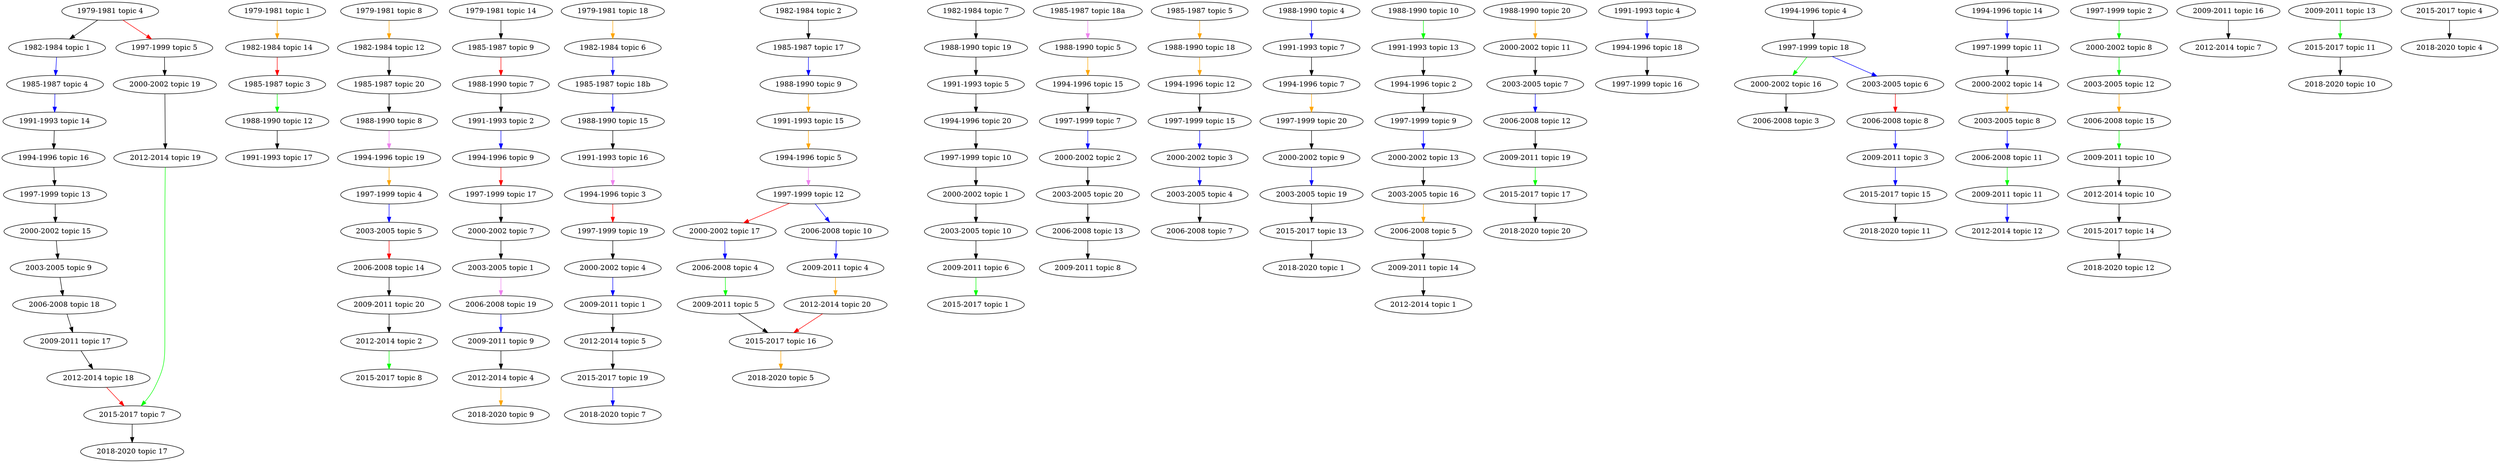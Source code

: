 digraph {
	"1979-1981 topic 4" [label="1979-1981 topic 4"]
	"1979-1981 topic 4" -> "1982-1984 topic 1"
	"1979-1981 topic 1" [label="1979-1981 topic 1"]
	"1979-1981 topic 1" -> "1982-1984 topic 14" [color="orange"]
	"1979-1981 topic 8" [label="1979-1981 topic 8"]
	"1979-1981 topic 8" -> "1982-1984 topic 12" [color="orange"]
	"1979-1981 topic 14" [label="1979-1981 topic 14"]
	"1979-1981 topic 14" -> "1985-1987 topic 9"
	"1979-1981 topic 4" -> "1997-1999 topic 5" [color="red"]
	"1979-1981 topic 18" [label="1979-1981 topic 18"]
	"1979-1981 topic 18" -> "1982-1984 topic 6" [color="orange"]
	"1982-1984 topic 14" [label="1982-1984 topic 14"]
	"1982-1984 topic 14" -> "1985-1987 topic 3" [color="red"]
	"1982-1984 topic 2" [label="1982-1984 topic 2"]
	"1982-1984 topic 2" -> "1985-1987 topic 17"
	"1982-1984 topic 12" [label="1982-1984 topic 12"]
	"1982-1984 topic 12" -> "1985-1987 topic 20"
	"1982-1984 topic 6" [label="1982-1984 topic 6"]
	"1982-1984 topic 6" -> "1985-1987 topic 18b" [color="blue"]
	"1982-1984 topic 7" [label="1982-1984 topic 7"]
	"1982-1984 topic 7" -> "1988-1990 topic 19"
	"1982-1984 topic 1" [label="1982-1984 topic 1"]
	"1982-1984 topic 1" -> "1985-1987 topic 4" [color="blue"]
	"1985-1987 topic 20" [label="1985-1987 topic 20"]
	"1985-1987 topic 20" -> "1988-1990 topic 8"
	"1985-1987 topic 9" [label="1985-1987 topic 9"]
	"1985-1987 topic 9" -> "1988-1990 topic 7" [color="red"]
	"1985-1987 topic 3" [label="1985-1987 topic 3"]
	"1985-1987 topic 3" -> "1988-1990 topic 12" [color="green"]
	"1985-1987 topic 17" [label="1985-1987 topic 17"]
	"1985-1987 topic 17" -> "1988-1990 topic 9" [color="blue"]
	"1985-1987 topic 18a" [label="1985-1987 topic 18a"]
	"1985-1987 topic 18a" -> "1988-1990 topic 5" [color="violet"]
	"1985-1987 topic 18b" [label="1985-1987 topic 18b"]
	"1985-1987 topic 18b" -> "1988-1990 topic 15" [color="blue"]
	"1985-1987 topic 4" [label="1985-1987 topic 4"]
	"1985-1987 topic 4" -> "1991-1993 topic 14" [color="blue"]
	"1985-1987 topic 5" [label="1985-1987 topic 5"]
	"1985-1987 topic 5" -> "1988-1990 topic 18" [color="orange"]
	"1988-1990 topic 7" [label="1988-1990 topic 7"]
	"1988-1990 topic 7" -> "1991-1993 topic 2"
	"1988-1990 topic 12" [label="1988-1990 topic 12"]
	"1988-1990 topic 12" -> "1991-1993 topic 17"
	"1988-1990 topic 15" [label="1988-1990 topic 15"]
	"1988-1990 topic 15" -> "1991-1993 topic 16"
	"1988-1990 topic 19" [label="1988-1990 topic 19"]
	"1988-1990 topic 19" -> "1991-1993 topic 5"
	"1988-1990 topic 4" [label="1988-1990 topic 4"]
	"1988-1990 topic 4" -> "1991-1993 topic 7" [color="blue"]
	"1988-1990 topic 8" [label="1988-1990 topic 8"]
	"1988-1990 topic 8" -> "1994-1996 topic 19" [color="violet"]
	"1988-1990 topic 9" [label="1988-1990 topic 9"]
	"1988-1990 topic 9" -> "1991-1993 topic 15" [color="orange"]
	"1988-1990 topic 10" [label="1988-1990 topic 10"]
	"1988-1990 topic 10" -> "1991-1993 topic 13" [color="green"]
	"1988-1990 topic 5" [label="1988-1990 topic 5"]
	"1988-1990 topic 5" -> "1994-1996 topic 15" [color="orange"]
	"1988-1990 topic 18" [label="1988-1990 topic 18"]
	"1988-1990 topic 18" -> "1994-1996 topic 12" [color="orange"]
	"1988-1990 topic 20" [label="1988-1990 topic 20"]
	"1988-1990 topic 20" -> "2000-2002 topic 11" [color="orange"]
	"1991-1993 topic 16" [label="1991-1993 topic 16"]
	"1991-1993 topic 16" -> "1994-1996 topic 3" [color="violet"]
	"1991-1993 topic 5" [label="1991-1993 topic 5"]
	"1991-1993 topic 5" -> "1994-1996 topic 20"
	"1991-1993 topic 7" [label="1991-1993 topic 7"]
	"1991-1993 topic 7" -> "1994-1996 topic 7"
	"1991-1993 topic 13" [label="1991-1993 topic 13"]
	"1991-1993 topic 13" -> "1994-1996 topic 2"
	"1991-1993 topic 14" [label="1991-1993 topic 14"]
	"1991-1993 topic 14" -> "1994-1996 topic 16"
	"1991-1993 topic 15" [label="1991-1993 topic 15"]
	"1991-1993 topic 15" -> "1994-1996 topic 5" [color="orange"]
	"1991-1993 topic 2" [label="1991-1993 topic 2"]
	"1991-1993 topic 2" -> "1994-1996 topic 9" [color="blue"]
	"1991-1993 topic 4" [label="1991-1993 topic 4"]
	"1991-1993 topic 4" -> "1994-1996 topic 18" [color="blue"]
	"1994-1996 topic 2" [label="1994-1996 topic 2"]
	"1994-1996 topic 2" -> "1997-1999 topic 9"
	"1994-1996 topic 4" [label="1994-1996 topic 4"]
	"1994-1996 topic 4" -> "1997-1999 topic 18"
	"1994-1996 topic 14" [label="1994-1996 topic 14"]
	"1994-1996 topic 14" -> "1997-1999 topic 11" [color="blue"]
	"1994-1996 topic 12" [label="1994-1996 topic 12"]
	"1994-1996 topic 12" -> "1997-1999 topic 15"
	"1994-1996 topic 15" [label="1994-1996 topic 15"]
	"1994-1996 topic 15" -> "1997-1999 topic 7"
	"1994-1996 topic 5" [label="1994-1996 topic 5"]
	"1994-1996 topic 5" -> "1997-1999 topic 12" [color="violet"]
	"1994-1996 topic 7" [label="1994-1996 topic 7"]
	"1994-1996 topic 7" -> "1997-1999 topic 20" [color="orange"]
	"1994-1996 topic 9" [label="1994-1996 topic 9"]
	"1994-1996 topic 9" -> "1997-1999 topic 17" [color="red"]
	"1994-1996 topic 16" [label="1994-1996 topic 16"]
	"1994-1996 topic 16" -> "1997-1999 topic 13"
	"1994-1996 topic 3" [label="1994-1996 topic 3"]
	"1994-1996 topic 3" -> "1997-1999 topic 19" [color="red"]
	"1994-1996 topic 18" [label="1994-1996 topic 18"]
	"1994-1996 topic 18" -> "1997-1999 topic 16"
	"1994-1996 topic 20" [label="1994-1996 topic 20"]
	"1994-1996 topic 20" -> "1997-1999 topic 10"
	"1994-1996 topic 19" [label="1994-1996 topic 19"]
	"1994-1996 topic 19" -> "1997-1999 topic 4" [color="orange"]
	"1997-1999 topic 5" [label="1997-1999 topic 5"]
	"1997-1999 topic 5" -> "2000-2002 topic 19"
	"1997-1999 topic 2" [label="1997-1999 topic 2"]
	"1997-1999 topic 2" -> "2000-2002 topic 8" [color="green"]
	"1997-1999 topic 10" [label="1997-1999 topic 10"]
	"1997-1999 topic 10" -> "2000-2002 topic 1"
	"1997-1999 topic 11" [label="1997-1999 topic 11"]
	"1997-1999 topic 11" -> "2000-2002 topic 14"
	"1997-1999 topic 13" [label="1997-1999 topic 13"]
	"1997-1999 topic 13" -> "2000-2002 topic 15"
	"1997-1999 topic 17" [label="1997-1999 topic 17"]
	"1997-1999 topic 17" -> "2000-2002 topic 7"
	"1997-1999 topic 19" [label="1997-1999 topic 19"]
	"1997-1999 topic 19" -> "2000-2002 topic 4"
	"1997-1999 topic 20" [label="1997-1999 topic 20"]
	"1997-1999 topic 20" -> "2000-2002 topic 9"
	"1997-1999 topic 7" [label="1997-1999 topic 7"]
	"1997-1999 topic 7" -> "2000-2002 topic 2" [color="blue"]
	"1997-1999 topic 15" [label="1997-1999 topic 15"]
	"1997-1999 topic 15" -> "2000-2002 topic 3" [color="blue"]
	"1997-1999 topic 4" [label="1997-1999 topic 4"]
	"1997-1999 topic 4" -> "2003-2005 topic 5" [color="blue"]
	"1997-1999 topic 12" [label="1997-1999 topic 12"]
	"1997-1999 topic 12" -> "2000-2002 topic 17" [color="red"]
	"1997-1999 topic 12" -> "2006-2008 topic 10" [color="blue"]
	"1997-1999 topic 18" [label="1997-1999 topic 18"]
	"1997-1999 topic 18" -> "2000-2002 topic 16" [color="green"]
	"1997-1999 topic 18" -> "2003-2005 topic 6" [color="blue"]
	"1997-1999 topic 9" [label="1997-1999 topic 9"]
	"1997-1999 topic 9" -> "2000-2002 topic 13" [color="blue"]
	"2000-2002 topic 1" [label="2000-2002 topic 1"]
	"2000-2002 topic 1" -> "2003-2005 topic 10"
	"2000-2002 topic 2" [label="2000-2002 topic 2"]
	"2000-2002 topic 2" -> "2003-2005 topic 20"
	"2000-2002 topic 7" [label="2000-2002 topic 7"]
	"2000-2002 topic 7" -> "2003-2005 topic 1"
	"2000-2002 topic 11" [label="2000-2002 topic 11"]
	"2000-2002 topic 11" -> "2003-2005 topic 7"
	"2000-2002 topic 13" [label="2000-2002 topic 13"]
	"2000-2002 topic 13" -> "2003-2005 topic 16"
	"2000-2002 topic 15" [label="2000-2002 topic 15"]
	"2000-2002 topic 15" -> "2003-2005 topic 9"
	"2000-2002 topic 17" [label="2000-2002 topic 17"]
	"2000-2002 topic 17" -> "2006-2008 topic 4" [color="blue"]
	"2000-2002 topic 3" [label="2000-2002 topic 3"]
	"2000-2002 topic 3" -> "2003-2005 topic 4" [color="blue"]
	"2000-2002 topic 14" [label="2000-2002 topic 14"]
	"2000-2002 topic 14" -> "2003-2005 topic 8" [color="orange"]
	"2000-2002 topic 16" [label="2000-2002 topic 16"]
	"2000-2002 topic 16" -> "2006-2008 topic 3"
	"2000-2002 topic 8" [label="2000-2002 topic 8"]
	"2000-2002 topic 8" -> "2003-2005 topic 12" [color="green"]
	"2000-2002 topic 19" [label="2000-2002 topic 19"]
	"2000-2002 topic 19" -> "2012-2014 topic 19"
	"2000-2002 topic 4" [label="2000-2002 topic 4"]
	"2000-2002 topic 4" -> "2009-2011 topic 1" [color="blue"]
	"2000-2002 topic 9" [label="2000-2002 topic 9"]
	"2000-2002 topic 9" -> "2003-2005 topic 19" [color="blue"]
	"2003-2005 topic 4" [label="2003-2005 topic 4"]
	"2003-2005 topic 4" -> "2006-2008 topic 7"
	"2003-2005 topic 16" [label="2003-2005 topic 16"]
	"2003-2005 topic 16" -> "2006-2008 topic 5" [color="orange"]
	"2003-2005 topic 9" [label="2003-2005 topic 9"]
	"2003-2005 topic 9" -> "2006-2008 topic 18"
	"2003-2005 topic 8" [label="2003-2005 topic 8"]
	"2003-2005 topic 8" -> "2006-2008 topic 11" [color="blue"]
	"2003-2005 topic 6" [labele="2003-2005 topic 6"]
	"2003-2005 topic 6" -> "2006-2008 topic 8" [color="red"]
	"2003-2005 topic 5" [label="2003-2005 topic 5"]
	"2003-2005 topic 5" -> "2006-2008 topic 14" [color="red"]
	"2003-2005 topic 20" [label="2003-2005 topic 20"]
	"2003-2005 topic 20" -> "2006-2008 topic 13"
	"2003-2005 topic 12" [label="2003-2005 topic 12"]
	"2003-2005 topic 12" -> "2006-2008 topic 15" [color="orange"]
	"2003-2005 topic 1" [label="2003-2005 topic 1"]
	"2003-2005 topic 1" -> "2006-2008 topic 19" [color="violet"]
	"2003-2005 topic 10" [label="2003-2005 topic 10"]
	"2003-2005 topic 10" -> "2009-2011 topic 6"
	"2003-2005 topic 19" [label="2003-2005 topic 19"]
	"2003-2005 topic 19" -> "2015-2017 topic 13"
	"2003-2005 topic 7" [label="2003-2005 topic 7"]
	"2003-2005 topic 7" -> "2006-2008 topic 12" [color="blue"]
	"2006-2008 topic 5" [label="2006-2008 topic 5"]
	"2006-2008 topic 5" -> "2009-2011 topic 14"
	"2006-2008 topic 19" [label="2006-2008 topic 19"]
	"2006-2008 topic 19" -> "2009-2011 topic 9" [color="blue"]
	"2006-2008 topic 4" [label="2006-2008 topic 4"]
	"2006-2008 topic 4" -> "2009-2011 topic 5" [color="green"]
	"2006-2008 topic 12" [label="2006-2008 topic 12"]
	"2006-2008 topic 12" -> "2009-2011 topic 19"
	"2006-2008 topic 13" [label="2006-2008 topic 13"]
	"2006-2008 topic 13" -> "2009-2011 topic 8"
	"2006-2008 topic 14" [label="2006-2008 topic 14"]
	"2006-2008 topic 14" -> "2009-2011 topic 20"
	"2006-2008 topic 18" [label="2006-2008 topic 18"]
	"2006-2008 topic 18" -> "2009-2011 topic 17"
	"2006-2008 topic 8" [label="2006-2008 topic 8"]
	"2006-2008 topic 8" -> "2009-2011 topic 3" [color="blue"]
	"2006-2008 topic 11" [label="2006-2008 topic 11"]
	"2006-2008 topic 11" -> "2009-2011 topic 11" [color="green"]
	"2006-2008 topic 10" [label="2006-2008 topic 10"]
	"2006-2008 topic 10" -> "2009-2011 topic 4" [color="blue"]
	"2006-2008 topic 15" [label="2006-2008 topic 15"]
	"2006-2008 topic 15" -> "2009-2011 topic 10" [color="green"]
	"2009-2011 topic 1" [label="2009-2011 topic 1"]
	"2009-2011 topic 1" -> "2012-2014 topic 5"
	"2009-2011 topic 9" [label="2009-2011 topic 9"]
	"2009-2011 topic 9" -> "2012-2014 topic 4"
	"2009-2011 topic 4" [label="2009-2011 topic 4"]
	"2009-2011 topic 4" -> "2012-2014 topic 20" [color="orange"]
	"2009-2011 topic 10" [label="2009-2011 topic 10"]
	"2009-2011 topic 10" -> "2012-2014 topic 10"
	"2009-2011 topic 14" [label="2009-2011 topic 14"]
	"2009-2011 topic 14" -> "2012-2014 topic 1"
	"2009-2011 topic 16" [label="2009-2011 topic 16"]
	"2009-2011 topic 16" -> "2012-2014 topic 7"
	"2009-2011 topic 17" [label="2009-2011 topic 17"]
	"2009-2011 topic 17" -> "2012-2014 topic 18"
	"2009-2011 topic 20" [label="2009-2011 topic 20"]
	"2009-2011 topic 20" -> "2012-2014 topic 2"
	"2009-2011 topic 11" [label="2009-2011 topic 11"]
	"2009-2011 topic 11" -> "2012-2014 topic 12" [color="blue"]
	"2009-2011 topic 19" [label="2009-2011 topic 19"]
	"2009-2011 topic 19" -> "2015-2017 topic 17" [color="green"]
	"2009-2011 topic 6" [label="2009-2011 topic 6"]
	"2009-2011 topic 6" -> "2015-2017 topic 1" [color="green"]
	"2009-2011 topic 13" [label="2009-2011 topic 13"]
	"2009-2011 topic 13" -> "2015-2017 topic 11" [color="green"]
	"2009-2011 topic 5" [label="2009-2011 topic 5"]
	"2009-2011 topic 5" -> "2015-2017 topic 16"
	"2009-2011 topic 3" [label="2009-2011 topic 3"]
	"2009-2011 topic 3" -> "2015-2017 topic 15" [color="blue"]
	"2012-2014 topic 2" [label="2012-2014 topic 2"]
	"2012-2014 topic 2" -> "2015-2017 topic 8" [color="green"]
	"2012-2014 topic 5" [label="2012-2014 topic 5"]
	"2012-2014 topic 5" -> "2015-2017 topic 19"
	"2012-2014 topic 10" [label="2012-2014 topic 10"]
	"2012-2014 topic 10" -> "2015-2017 topic 14"
	"2012-2014 topic 20" [label="2012-2014 topic 20"]
	"2012-2014 topic 20" -> "2015-2017 topic 16" [color="red"]
	"2012-2014 topic 18" [label="2012-2014 topic 18"]
	"2012-2014 topic 18" -> "2015-2017 topic 7" [color="red"]
	"2012-2014 topic 19" [label="2012-2014 topic 19"]
	"2012-2014 topic 19" -> "2015-2017 topic 7" [color="green"]
	"2012-2014 topic 4" [label="2012-2014 topic 4"]
	"2012-2014 topic 4" -> "2018-2020 topic 9" [color="orange"]
	"2015-2017 topic 4" [label="2015-2017 topic 4"]
	"2015-2017 topic 4" -> "2018-2020 topic 4"
	"2015-2017 topic 7" [label="2015-2017 topic 7"]
	"2015-2017 topic 7" -> "2018-2020 topic 17"
	"2015-2017 topic 11" [label="2015-2017 topic 11"]
	"2015-2017 topic 11" -> "2018-2020 topic 10"
	"2015-2017 topic 13" [label="2015-2017 topic 13"]
	"2015-2017 topic 13" -> "2018-2020 topic 1"
	"2015-2017 topic 14" [label="2015-2017 topic 14"]
	"2015-2017 topic 14" -> "2018-2020 topic 12"
	"2015-2017 topic 15" [label="2015-2017 topic 15"]
	"2015-2017 topic 15" -> "2018-2020 topic 11"
	"2015-2017 topic 17" [label="2015-2017 topic 17"]
	"2015-2017 topic 17" -> "2018-2020 topic 20"
	"2015-2017 topic 16" [label="2015-2017 topic 16"]
	"2015-2017 topic 16" -> "2018-2020 topic 5" [color="orange"]
	"2015-2017 topic 19" [label="2015-2017 topic 19"]
	"2015-2017 topic 19" -> "2018-2020 topic 7" [color="blue"]
}